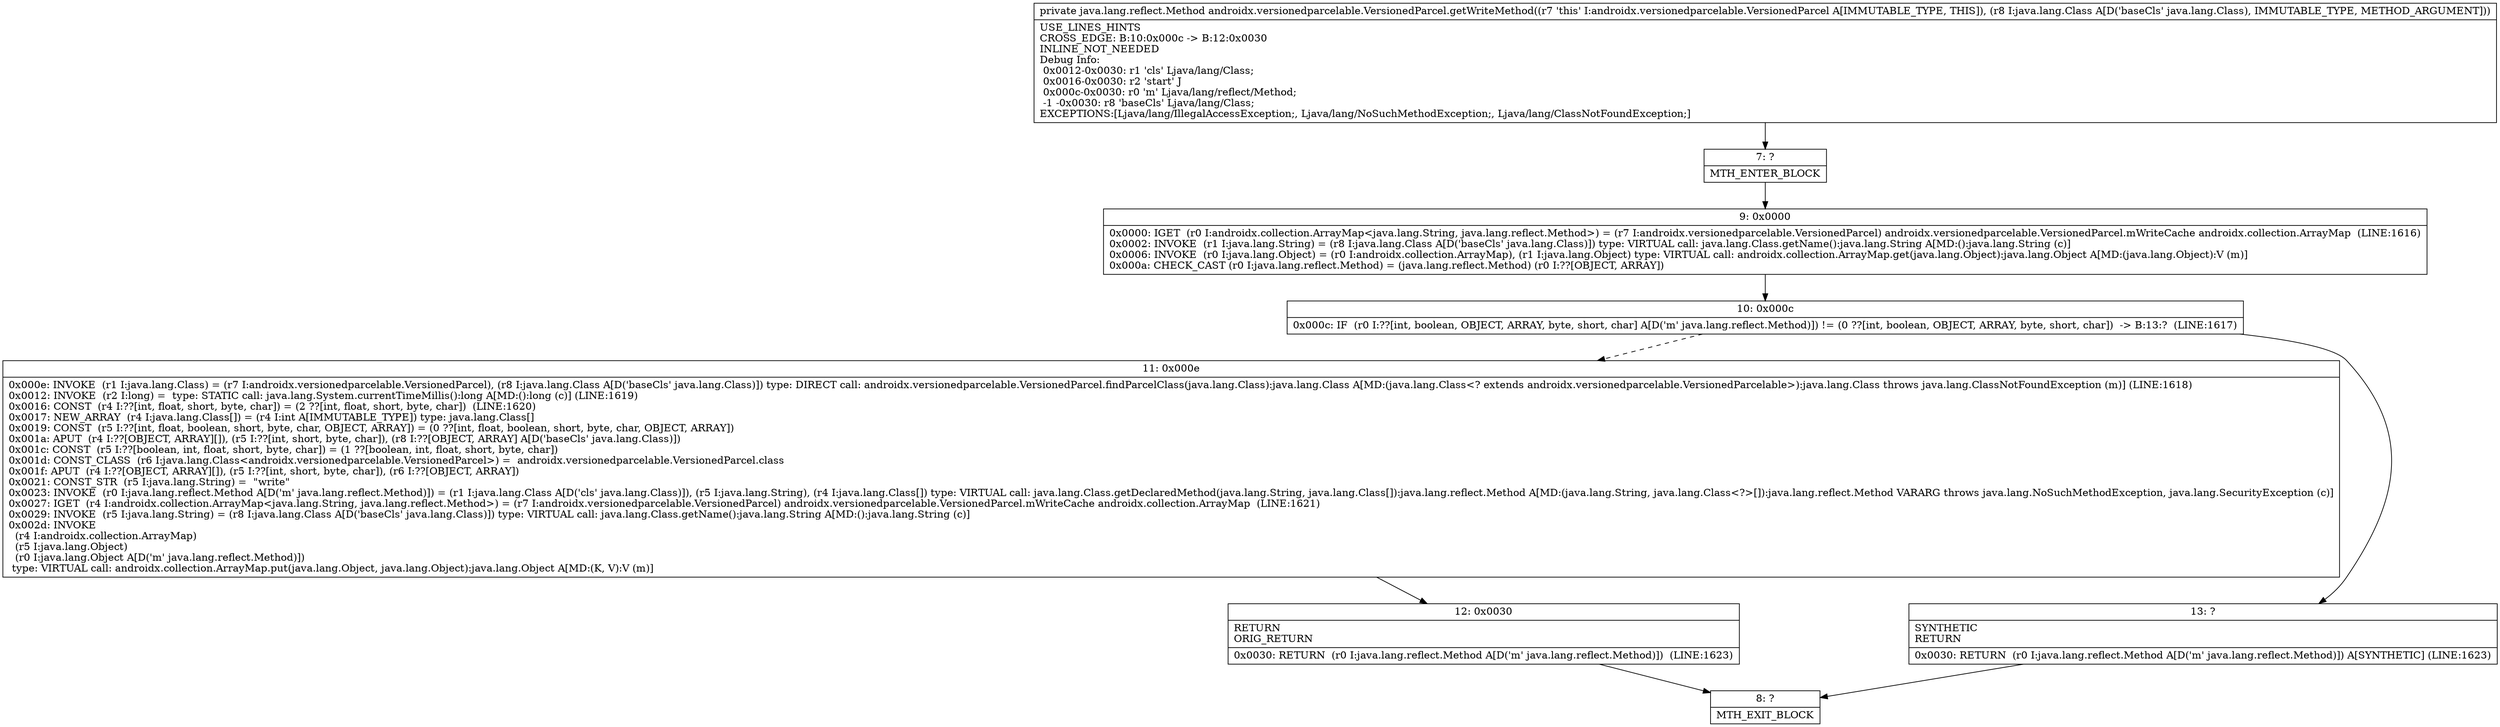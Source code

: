 digraph "CFG forandroidx.versionedparcelable.VersionedParcel.getWriteMethod(Ljava\/lang\/Class;)Ljava\/lang\/reflect\/Method;" {
Node_7 [shape=record,label="{7\:\ ?|MTH_ENTER_BLOCK\l}"];
Node_9 [shape=record,label="{9\:\ 0x0000|0x0000: IGET  (r0 I:androidx.collection.ArrayMap\<java.lang.String, java.lang.reflect.Method\>) = (r7 I:androidx.versionedparcelable.VersionedParcel) androidx.versionedparcelable.VersionedParcel.mWriteCache androidx.collection.ArrayMap  (LINE:1616)\l0x0002: INVOKE  (r1 I:java.lang.String) = (r8 I:java.lang.Class A[D('baseCls' java.lang.Class)]) type: VIRTUAL call: java.lang.Class.getName():java.lang.String A[MD:():java.lang.String (c)]\l0x0006: INVOKE  (r0 I:java.lang.Object) = (r0 I:androidx.collection.ArrayMap), (r1 I:java.lang.Object) type: VIRTUAL call: androidx.collection.ArrayMap.get(java.lang.Object):java.lang.Object A[MD:(java.lang.Object):V (m)]\l0x000a: CHECK_CAST (r0 I:java.lang.reflect.Method) = (java.lang.reflect.Method) (r0 I:??[OBJECT, ARRAY]) \l}"];
Node_10 [shape=record,label="{10\:\ 0x000c|0x000c: IF  (r0 I:??[int, boolean, OBJECT, ARRAY, byte, short, char] A[D('m' java.lang.reflect.Method)]) != (0 ??[int, boolean, OBJECT, ARRAY, byte, short, char])  \-\> B:13:?  (LINE:1617)\l}"];
Node_11 [shape=record,label="{11\:\ 0x000e|0x000e: INVOKE  (r1 I:java.lang.Class) = (r7 I:androidx.versionedparcelable.VersionedParcel), (r8 I:java.lang.Class A[D('baseCls' java.lang.Class)]) type: DIRECT call: androidx.versionedparcelable.VersionedParcel.findParcelClass(java.lang.Class):java.lang.Class A[MD:(java.lang.Class\<? extends androidx.versionedparcelable.VersionedParcelable\>):java.lang.Class throws java.lang.ClassNotFoundException (m)] (LINE:1618)\l0x0012: INVOKE  (r2 I:long) =  type: STATIC call: java.lang.System.currentTimeMillis():long A[MD:():long (c)] (LINE:1619)\l0x0016: CONST  (r4 I:??[int, float, short, byte, char]) = (2 ??[int, float, short, byte, char])  (LINE:1620)\l0x0017: NEW_ARRAY  (r4 I:java.lang.Class[]) = (r4 I:int A[IMMUTABLE_TYPE]) type: java.lang.Class[] \l0x0019: CONST  (r5 I:??[int, float, boolean, short, byte, char, OBJECT, ARRAY]) = (0 ??[int, float, boolean, short, byte, char, OBJECT, ARRAY]) \l0x001a: APUT  (r4 I:??[OBJECT, ARRAY][]), (r5 I:??[int, short, byte, char]), (r8 I:??[OBJECT, ARRAY] A[D('baseCls' java.lang.Class)]) \l0x001c: CONST  (r5 I:??[boolean, int, float, short, byte, char]) = (1 ??[boolean, int, float, short, byte, char]) \l0x001d: CONST_CLASS  (r6 I:java.lang.Class\<androidx.versionedparcelable.VersionedParcel\>) =  androidx.versionedparcelable.VersionedParcel.class \l0x001f: APUT  (r4 I:??[OBJECT, ARRAY][]), (r5 I:??[int, short, byte, char]), (r6 I:??[OBJECT, ARRAY]) \l0x0021: CONST_STR  (r5 I:java.lang.String) =  \"write\" \l0x0023: INVOKE  (r0 I:java.lang.reflect.Method A[D('m' java.lang.reflect.Method)]) = (r1 I:java.lang.Class A[D('cls' java.lang.Class)]), (r5 I:java.lang.String), (r4 I:java.lang.Class[]) type: VIRTUAL call: java.lang.Class.getDeclaredMethod(java.lang.String, java.lang.Class[]):java.lang.reflect.Method A[MD:(java.lang.String, java.lang.Class\<?\>[]):java.lang.reflect.Method VARARG throws java.lang.NoSuchMethodException, java.lang.SecurityException (c)]\l0x0027: IGET  (r4 I:androidx.collection.ArrayMap\<java.lang.String, java.lang.reflect.Method\>) = (r7 I:androidx.versionedparcelable.VersionedParcel) androidx.versionedparcelable.VersionedParcel.mWriteCache androidx.collection.ArrayMap  (LINE:1621)\l0x0029: INVOKE  (r5 I:java.lang.String) = (r8 I:java.lang.Class A[D('baseCls' java.lang.Class)]) type: VIRTUAL call: java.lang.Class.getName():java.lang.String A[MD:():java.lang.String (c)]\l0x002d: INVOKE  \l  (r4 I:androidx.collection.ArrayMap)\l  (r5 I:java.lang.Object)\l  (r0 I:java.lang.Object A[D('m' java.lang.reflect.Method)])\l type: VIRTUAL call: androidx.collection.ArrayMap.put(java.lang.Object, java.lang.Object):java.lang.Object A[MD:(K, V):V (m)]\l}"];
Node_12 [shape=record,label="{12\:\ 0x0030|RETURN\lORIG_RETURN\l|0x0030: RETURN  (r0 I:java.lang.reflect.Method A[D('m' java.lang.reflect.Method)])  (LINE:1623)\l}"];
Node_8 [shape=record,label="{8\:\ ?|MTH_EXIT_BLOCK\l}"];
Node_13 [shape=record,label="{13\:\ ?|SYNTHETIC\lRETURN\l|0x0030: RETURN  (r0 I:java.lang.reflect.Method A[D('m' java.lang.reflect.Method)]) A[SYNTHETIC] (LINE:1623)\l}"];
MethodNode[shape=record,label="{private java.lang.reflect.Method androidx.versionedparcelable.VersionedParcel.getWriteMethod((r7 'this' I:androidx.versionedparcelable.VersionedParcel A[IMMUTABLE_TYPE, THIS]), (r8 I:java.lang.Class A[D('baseCls' java.lang.Class), IMMUTABLE_TYPE, METHOD_ARGUMENT]))  | USE_LINES_HINTS\lCROSS_EDGE: B:10:0x000c \-\> B:12:0x0030\lINLINE_NOT_NEEDED\lDebug Info:\l  0x0012\-0x0030: r1 'cls' Ljava\/lang\/Class;\l  0x0016\-0x0030: r2 'start' J\l  0x000c\-0x0030: r0 'm' Ljava\/lang\/reflect\/Method;\l  \-1 \-0x0030: r8 'baseCls' Ljava\/lang\/Class;\lEXCEPTIONS:[Ljava\/lang\/IllegalAccessException;, Ljava\/lang\/NoSuchMethodException;, Ljava\/lang\/ClassNotFoundException;]\l}"];
MethodNode -> Node_7;Node_7 -> Node_9;
Node_9 -> Node_10;
Node_10 -> Node_11[style=dashed];
Node_10 -> Node_13;
Node_11 -> Node_12;
Node_12 -> Node_8;
Node_13 -> Node_8;
}

